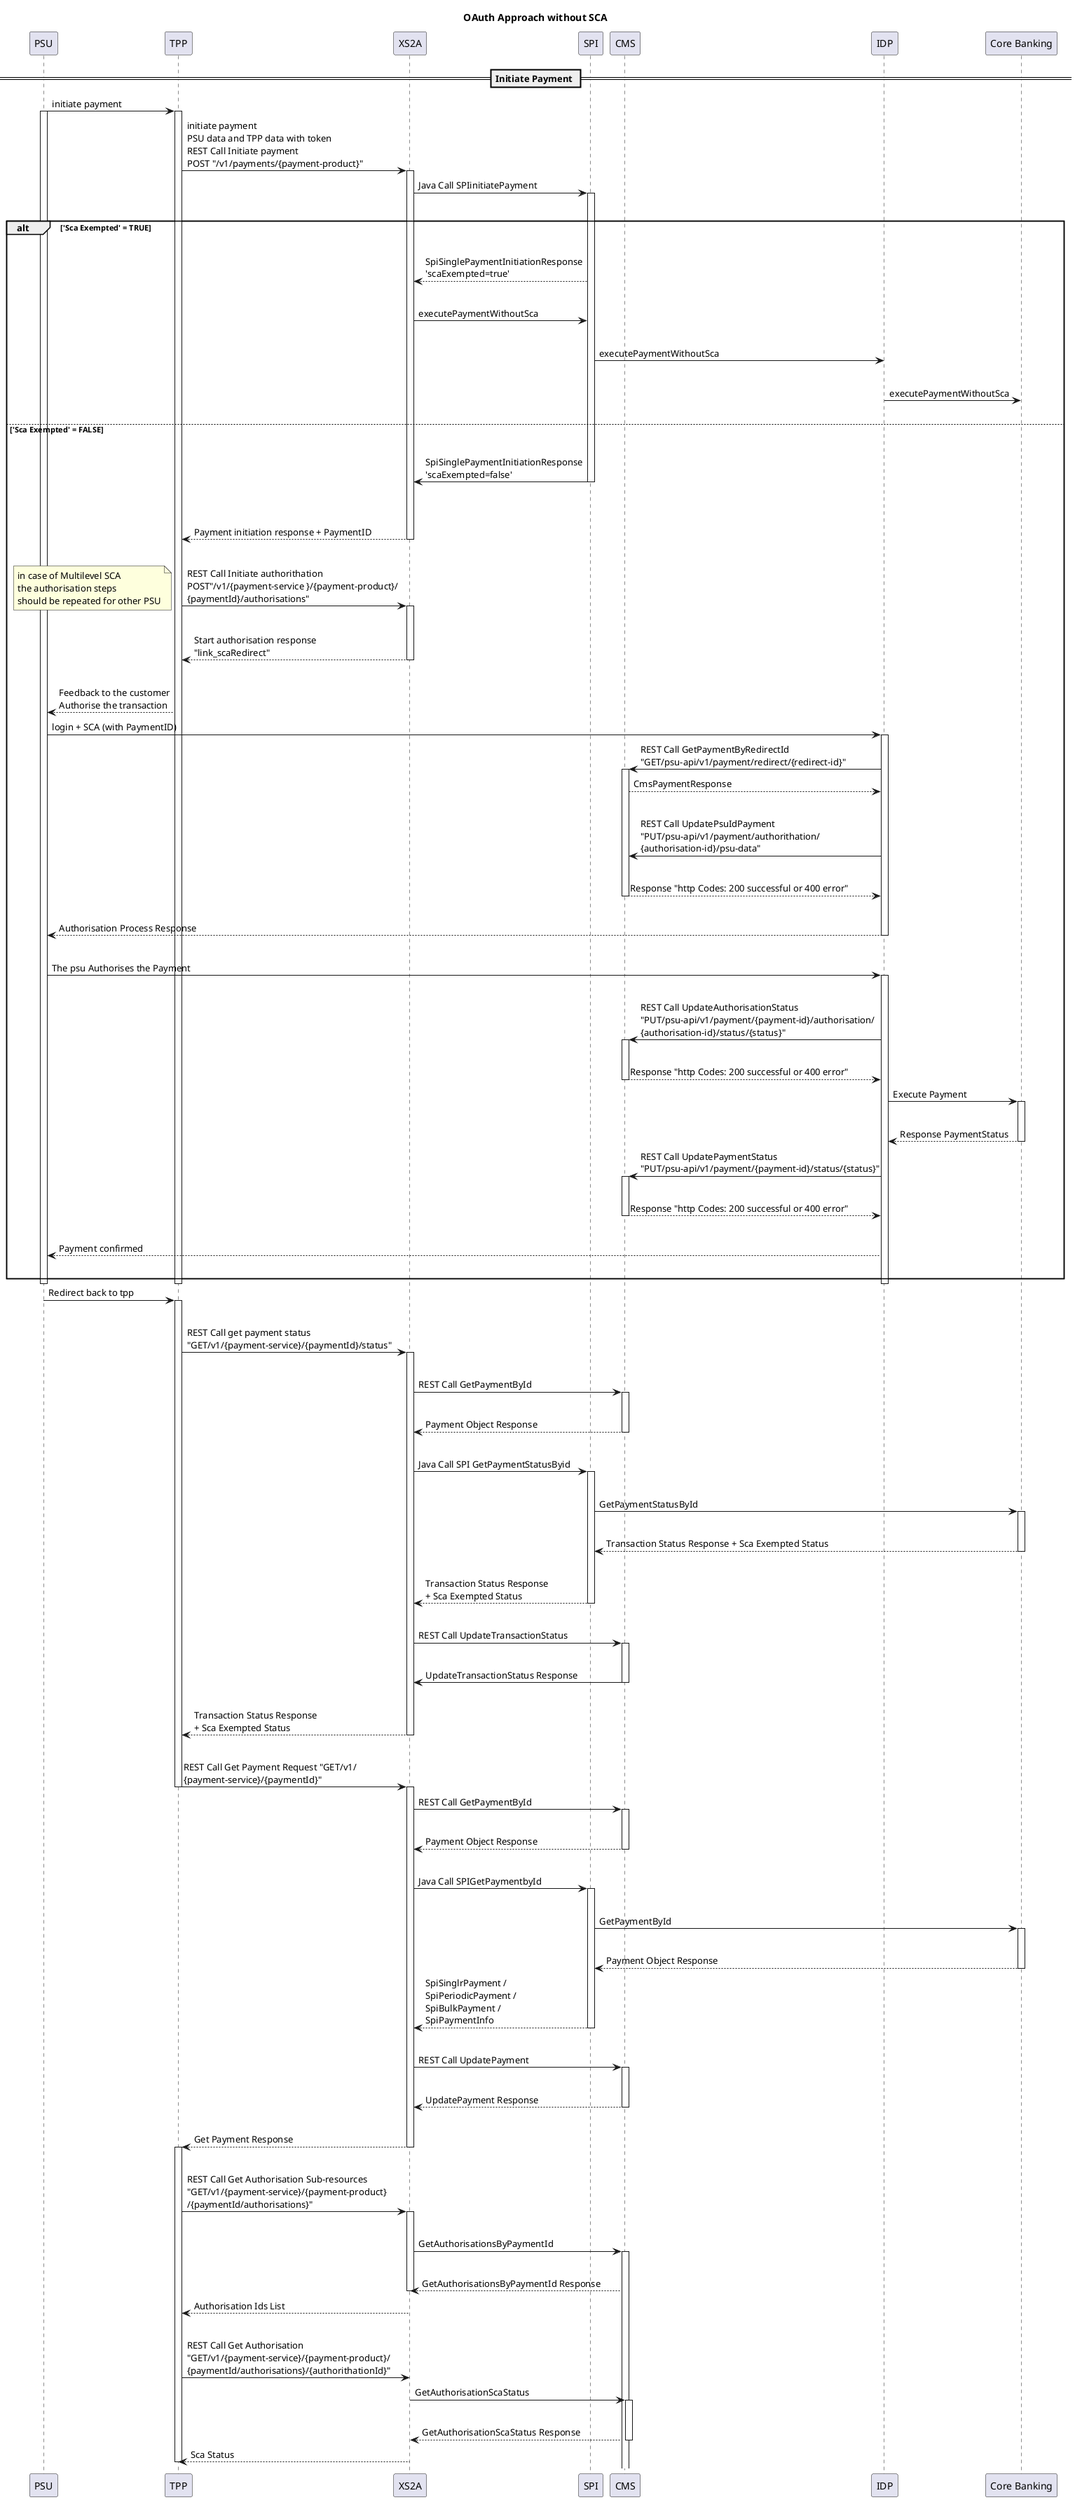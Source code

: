 @startuml

title OAuth Approach without SCA

participant PSU as psu
participant TPP as tpp
participant XS2A as xs2a
participant SPI as spi
participant CMS as cms
participant IDP as idp
participant "Core Banking" as cbs

== Initiate Payment ==

psu -> tpp: initiate payment
activate tpp
activate psu
tpp -> xs2a: initiate payment\nPSU data and TPP data with token\nREST Call Initiate payment\nPOST "/v1/payments/{payment-product}"
activate xs2a
xs2a -> spi: Java Call SPIinitiatePayment
activate spi
|||
alt 'Sca Exempted' = TRUE
|||
spi-->xs2a: SpiSinglePaymentInitiationResponse\n'scaExempted=true'
|||
xs2a->spi: executePaymentWithoutSca
|||
spi->idp: executePaymentWithoutSca
|||
idp->cbs: executePaymentWithoutSca
|||
else 'Sca Exempted' = FALSE
|||
spi->xs2a: SpiSinglePaymentInitiationResponse\n'scaExempted=false'
|||
deactivate spi
|||
xs2a-->tpp:Payment initiation response + PaymentID
deactivate xs2a
|||
tpp->xs2a: REST Call Initiate authorithation \nPOST"/v1/{payment-service }/{payment-product}/\n{paymentId}/authorisations"
activate xs2a
note left
         in case of Multilevel SCA
         the authorisation steps
         should be repeated for other PSU
end note
|||
xs2a-->tpp:Start authorisation response\n"link_scaRedirect"
deactivate xs2a
|||
tpp --> psu: Feedback to the customer\nAuthorise the transaction
psu -> idp: login + SCA (with PaymentID)
activate idp
idp -> cms: REST Call GetPaymentByRedirectId\n"GET/psu-api/v1/payment/redirect/{redirect-id}"
activate cms
cms-->idp: CmsPaymentResponse
|||
idp->cms: REST Call UpdatePsuIdPayment\n"PUT/psu-api/v1/payment/authorithation/\n{authorisation-id}/psu-data"
|||
cms-->idp: Response "http Codes: 200 successful or 400 error"
deactivate cms
|||
idp-->psu: Authorisation Process Response
deactivate idp
|||
psu->idp: The psu Authorises the Payment
activate idp
|||
idp->cms: REST Call UpdateAuthorisationStatus\n"PUT/psu-api/v1/payment/{payment-id}/authorisation/\n{authorisation-id}/status/{status}"
activate cms
|||
cms-->idp: Response "http Codes: 200 successful or 400 error"
deactivate cms
idp->cbs: Execute Payment
activate cbs
|||
cbs-->idp: Response PaymentStatus
deactivate cbs
idp->cms: REST Call UpdatePaymentStatus\n"PUT/psu-api/v1/payment/{payment-id}/status/{status}"
activate cms
|||
cms-->idp: Response "http Codes: 200 successful or 400 error"
deactivate cms
|||
idp --> psu: Payment confirmed
|||
end
deactivate psu
deactivate tpp
deactivate idp
psu->tpp: Redirect back to tpp
deactivate psu
activate tpp
|||
tpp->xs2a: REST Call get payment status\n"GET/v1/{payment-service}/{paymentId}/status"
activate xs2a
|||
xs2a->cms: REST Call GetPaymentById
activate cms
|||
cms-->xs2a: Payment Object Response
deactivate cms
|||
xs2a->spi: Java Call SPI GetPaymentStatusByid
activate spi
|||
spi->cbs: GetPaymentStatusById
activate cbs
|||
cbs-->spi: Transaction Status Response + Sca Exempted Status
deactivate cbs
|||
spi-->xs2a: Transaction Status Response\n+ Sca Exempted Status
deactivate spi
|||
xs2a->cms: REST Call UpdateTransactionStatus
activate cms
|||
cms->xs2a: UpdateTransactionStatus Response
deactivate cms
|||
xs2a-->tpp: Transaction Status Response\n+ Sca Exempted Status
deactivate xs2a
|||
tpp->xs2a: REST Call Get Payment Request "GET/v1/\n{payment-service}/{paymentId}"
deactivate tpp
activate xs2a
xs2a->cms: REST Call GetPaymentById
activate cms
|||
cms-->xs2a: Payment Object Response
deactivate cms
|||
xs2a->spi: Java Call SPIGetPaymentbyId
activate spi
|||
spi->cbs: GetPaymentById
activate cbs
|||
cbs-->spi: Payment Object Response
deactivate cbs
spi-->xs2a: SpiSinglrPayment /\nSpiPeriodicPayment /\nSpiBulkPayment /\nSpiPaymentInfo
deactivate spi
|||
xs2a->cms: REST Call UpdatePayment
activate cms
|||
cms-->xs2a: UpdatePayment Response
deactivate cms
|||
xs2a-->tpp: Get Payment Response
deactivate xs2a
activate tpp
|||
tpp->xs2a: REST Call Get Authorisation Sub-resources\n"GET/v1/{payment-service}/{payment-product}\n/{paymentId/authorisations}"
activate xs2a
|||
xs2a->cms: GetAuthorisationsByPaymentId
activate cms
|||
cms-->xs2a: GetAuthorisationsByPaymentId Response
deactivate xs2a
xs2a-->tpp: Authorisation Ids List
|||
tpp->xs2a: REST Call Get Authorisation\n"GET/v1/{payment-service}/{payment-product}/\n{paymentId/authorisations}/{authorithationId}"
xs2a->cms: GetAuthorisationScaStatus
activate cms
|||
cms-->xs2a: GetAuthorisationScaStatus Response
deactivate cms
xs2a-->tpp: Sca Status
deactivate xs2a
deactivate tpp
@enduml


